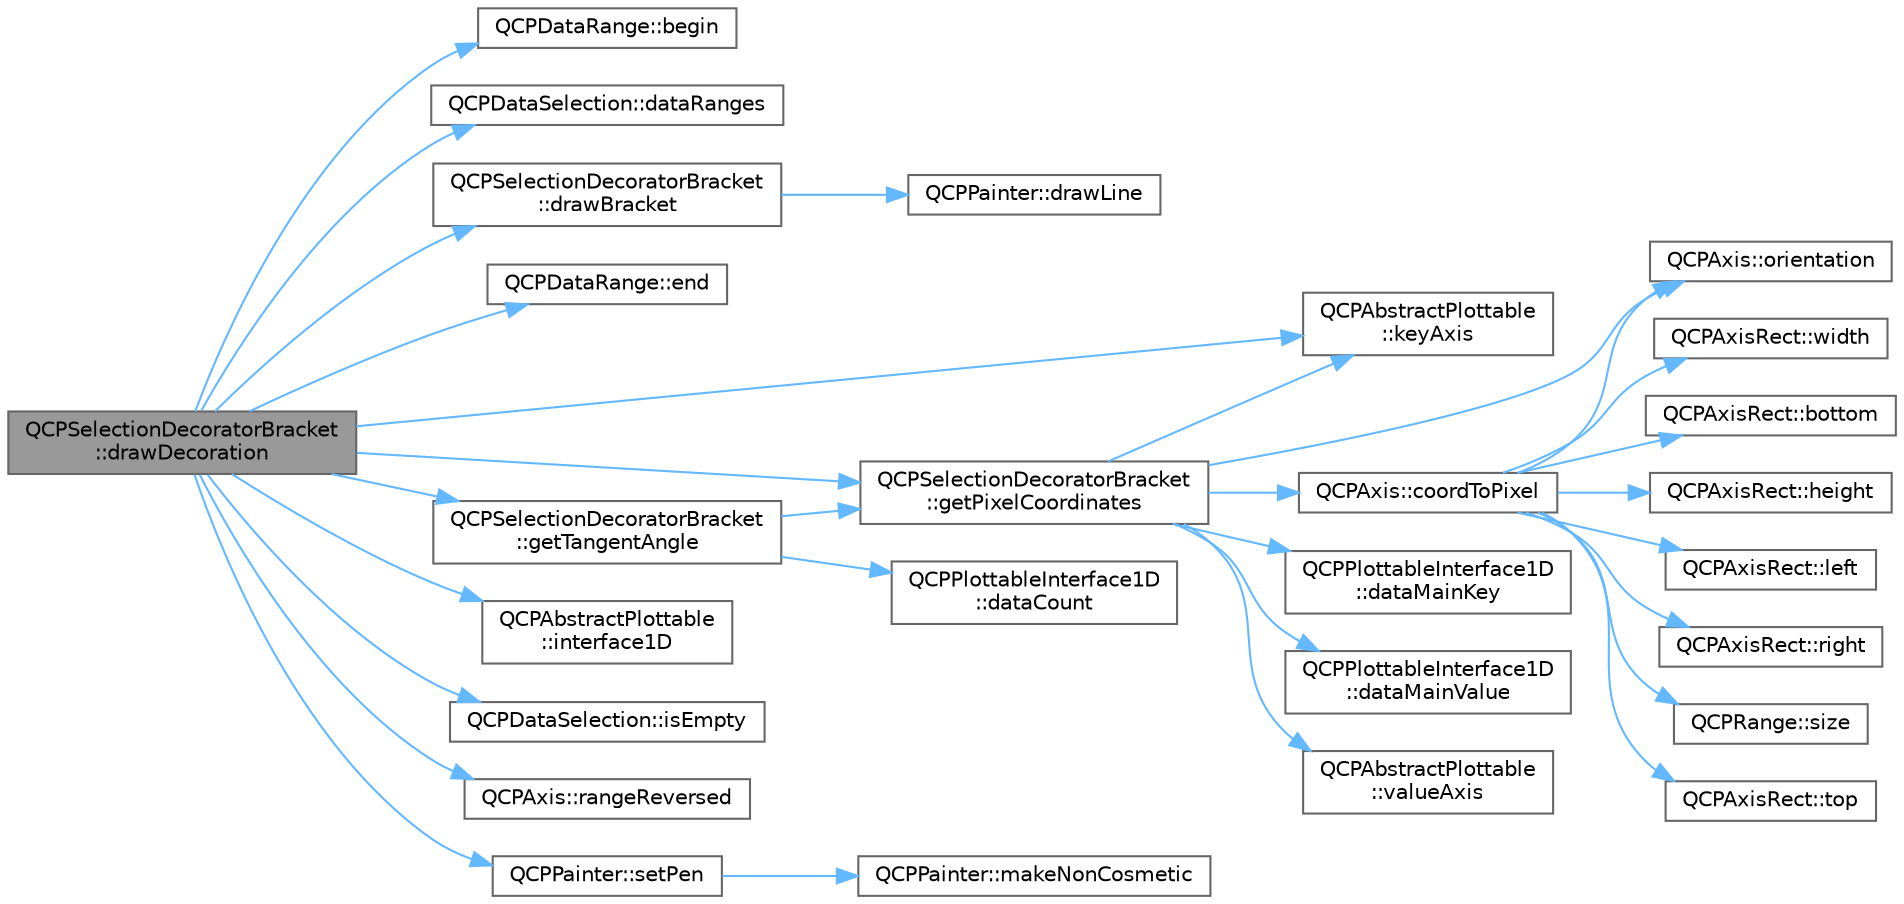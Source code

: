 digraph "QCPSelectionDecoratorBracket::drawDecoration"
{
 // LATEX_PDF_SIZE
  bgcolor="transparent";
  edge [fontname=Helvetica,fontsize=10,labelfontname=Helvetica,labelfontsize=10];
  node [fontname=Helvetica,fontsize=10,shape=box,height=0.2,width=0.4];
  rankdir="LR";
  Node1 [label="QCPSelectionDecoratorBracket\l::drawDecoration",height=0.2,width=0.4,color="gray40", fillcolor="grey60", style="filled", fontcolor="black",tooltip=" "];
  Node1 -> Node2 [color="steelblue1",style="solid"];
  Node2 [label="QCPDataRange::begin",height=0.2,width=0.4,color="grey40", fillcolor="white", style="filled",URL="$class_q_c_p_data_range.html#ae76d7eba9defdfafcd0fc41096793129",tooltip=" "];
  Node1 -> Node3 [color="steelblue1",style="solid"];
  Node3 [label="QCPDataSelection::dataRanges",height=0.2,width=0.4,color="grey40", fillcolor="white", style="filled",URL="$class_q_c_p_data_selection.html#ac3b1c5e7713d380cd9e447f4556b94da",tooltip=" "];
  Node1 -> Node4 [color="steelblue1",style="solid"];
  Node4 [label="QCPSelectionDecoratorBracket\l::drawBracket",height=0.2,width=0.4,color="grey40", fillcolor="white", style="filled",URL="$class_q_c_p_selection_decorator_bracket.html#a57b65b5508d5bd0f27c9318f3d4646be",tooltip=" "];
  Node4 -> Node5 [color="steelblue1",style="solid"];
  Node5 [label="QCPPainter::drawLine",height=0.2,width=0.4,color="grey40", fillcolor="white", style="filled",URL="$class_q_c_p_painter.html#a0b4b1b9bd495e182c731774dc800e6e0",tooltip=" "];
  Node1 -> Node6 [color="steelblue1",style="solid"];
  Node6 [label="QCPDataRange::end",height=0.2,width=0.4,color="grey40", fillcolor="white", style="filled",URL="$class_q_c_p_data_range.html#aee1b20fb045929c3753ee2ce14af7630",tooltip=" "];
  Node1 -> Node7 [color="steelblue1",style="solid"];
  Node7 [label="QCPSelectionDecoratorBracket\l::getPixelCoordinates",height=0.2,width=0.4,color="grey40", fillcolor="white", style="filled",URL="$class_q_c_p_selection_decorator_bracket.html#a9925ed667e8a645fcb9949bd02ee4a19",tooltip=" "];
  Node7 -> Node8 [color="steelblue1",style="solid"];
  Node8 [label="QCPAxis::coordToPixel",height=0.2,width=0.4,color="grey40", fillcolor="white", style="filled",URL="$class_q_c_p_axis.html#af15d1b3a7f7e9b53d759d3ccff1fe4b4",tooltip=" "];
  Node8 -> Node9 [color="steelblue1",style="solid"];
  Node9 [label="QCPAxisRect::bottom",height=0.2,width=0.4,color="grey40", fillcolor="white", style="filled",URL="$class_q_c_p_axis_rect.html#acefdf1abaa8a8ab681e906cc2be9581e",tooltip=" "];
  Node8 -> Node10 [color="steelblue1",style="solid"];
  Node10 [label="QCPAxisRect::height",height=0.2,width=0.4,color="grey40", fillcolor="white", style="filled",URL="$class_q_c_p_axis_rect.html#acc4377809e79d9a089ab790f39429b0d",tooltip=" "];
  Node8 -> Node11 [color="steelblue1",style="solid"];
  Node11 [label="QCPAxisRect::left",height=0.2,width=0.4,color="grey40", fillcolor="white", style="filled",URL="$class_q_c_p_axis_rect.html#afb4a3de02046b20b9310bdb8fca781c3",tooltip=" "];
  Node8 -> Node12 [color="steelblue1",style="solid"];
  Node12 [label="QCPAxis::orientation",height=0.2,width=0.4,color="grey40", fillcolor="white", style="filled",URL="$class_q_c_p_axis.html#ab988ef4538e2655bb77bd138189cd42e",tooltip=" "];
  Node8 -> Node13 [color="steelblue1",style="solid"];
  Node13 [label="QCPAxisRect::right",height=0.2,width=0.4,color="grey40", fillcolor="white", style="filled",URL="$class_q_c_p_axis_rect.html#a3f819d4a1b2193723d1fdafc573eea10",tooltip=" "];
  Node8 -> Node14 [color="steelblue1",style="solid"];
  Node14 [label="QCPRange::size",height=0.2,width=0.4,color="grey40", fillcolor="white", style="filled",URL="$class_q_c_p_range.html#a62326e7cc4316b96df6a60813230e63f",tooltip=" "];
  Node8 -> Node15 [color="steelblue1",style="solid"];
  Node15 [label="QCPAxisRect::top",height=0.2,width=0.4,color="grey40", fillcolor="white", style="filled",URL="$class_q_c_p_axis_rect.html#a45dbad181cbb9f09d068dbb76c817c95",tooltip=" "];
  Node8 -> Node16 [color="steelblue1",style="solid"];
  Node16 [label="QCPAxisRect::width",height=0.2,width=0.4,color="grey40", fillcolor="white", style="filled",URL="$class_q_c_p_axis_rect.html#a204645398a4f9d0b0189385c7c2cfb91",tooltip=" "];
  Node7 -> Node17 [color="steelblue1",style="solid"];
  Node17 [label="QCPPlottableInterface1D\l::dataMainKey",height=0.2,width=0.4,color="grey40", fillcolor="white", style="filled",URL="$class_q_c_p_plottable_interface1_d.html#a2bd60daaac046945fead558cbd83cf73",tooltip=" "];
  Node7 -> Node18 [color="steelblue1",style="solid"];
  Node18 [label="QCPPlottableInterface1D\l::dataMainValue",height=0.2,width=0.4,color="grey40", fillcolor="white", style="filled",URL="$class_q_c_p_plottable_interface1_d.html#af6330919e8023277d08c958a6074fc76",tooltip=" "];
  Node7 -> Node19 [color="steelblue1",style="solid"];
  Node19 [label="QCPAbstractPlottable\l::keyAxis",height=0.2,width=0.4,color="grey40", fillcolor="white", style="filled",URL="$class_q_c_p_abstract_plottable.html#aa6f25b97ee99988fe352f17cb9ed962b",tooltip=" "];
  Node7 -> Node12 [color="steelblue1",style="solid"];
  Node7 -> Node20 [color="steelblue1",style="solid"];
  Node20 [label="QCPAbstractPlottable\l::valueAxis",height=0.2,width=0.4,color="grey40", fillcolor="white", style="filled",URL="$class_q_c_p_abstract_plottable.html#a842b3831660d3e33b73863fd133889dd",tooltip=" "];
  Node1 -> Node21 [color="steelblue1",style="solid"];
  Node21 [label="QCPSelectionDecoratorBracket\l::getTangentAngle",height=0.2,width=0.4,color="grey40", fillcolor="white", style="filled",URL="$class_q_c_p_selection_decorator_bracket.html#ac002e20586950bf5c91a399863769c61",tooltip=" "];
  Node21 -> Node22 [color="steelblue1",style="solid"];
  Node22 [label="QCPPlottableInterface1D\l::dataCount",height=0.2,width=0.4,color="grey40", fillcolor="white", style="filled",URL="$class_q_c_p_plottable_interface1_d.html#a058a22c770ef4d5a0e878a7f02183da9",tooltip=" "];
  Node21 -> Node7 [color="steelblue1",style="solid"];
  Node1 -> Node23 [color="steelblue1",style="solid"];
  Node23 [label="QCPAbstractPlottable\l::interface1D",height=0.2,width=0.4,color="grey40", fillcolor="white", style="filled",URL="$class_q_c_p_abstract_plottable.html#a81fd9fd5c4f429c074785e2eb238a8e7",tooltip=" "];
  Node1 -> Node24 [color="steelblue1",style="solid"];
  Node24 [label="QCPDataSelection::isEmpty",height=0.2,width=0.4,color="grey40", fillcolor="white", style="filled",URL="$class_q_c_p_data_selection.html#a7f7526b475998dc0c3d6c376b24736c9",tooltip=" "];
  Node1 -> Node19 [color="steelblue1",style="solid"];
  Node1 -> Node25 [color="steelblue1",style="solid"];
  Node25 [label="QCPAxis::rangeReversed",height=0.2,width=0.4,color="grey40", fillcolor="white", style="filled",URL="$class_q_c_p_axis.html#ab9866dd1a78f1920f491ec12a794bec2",tooltip=" "];
  Node1 -> Node26 [color="steelblue1",style="solid"];
  Node26 [label="QCPPainter::setPen",height=0.2,width=0.4,color="grey40", fillcolor="white", style="filled",URL="$class_q_c_p_painter.html#af9c7a4cd1791403901f8c5b82a150195",tooltip=" "];
  Node26 -> Node27 [color="steelblue1",style="solid"];
  Node27 [label="QCPPainter::makeNonCosmetic",height=0.2,width=0.4,color="grey40", fillcolor="white", style="filled",URL="$class_q_c_p_painter.html#a7e63fbcf47e35c6f2ecd11b8fef7c7d8",tooltip=" "];
}
